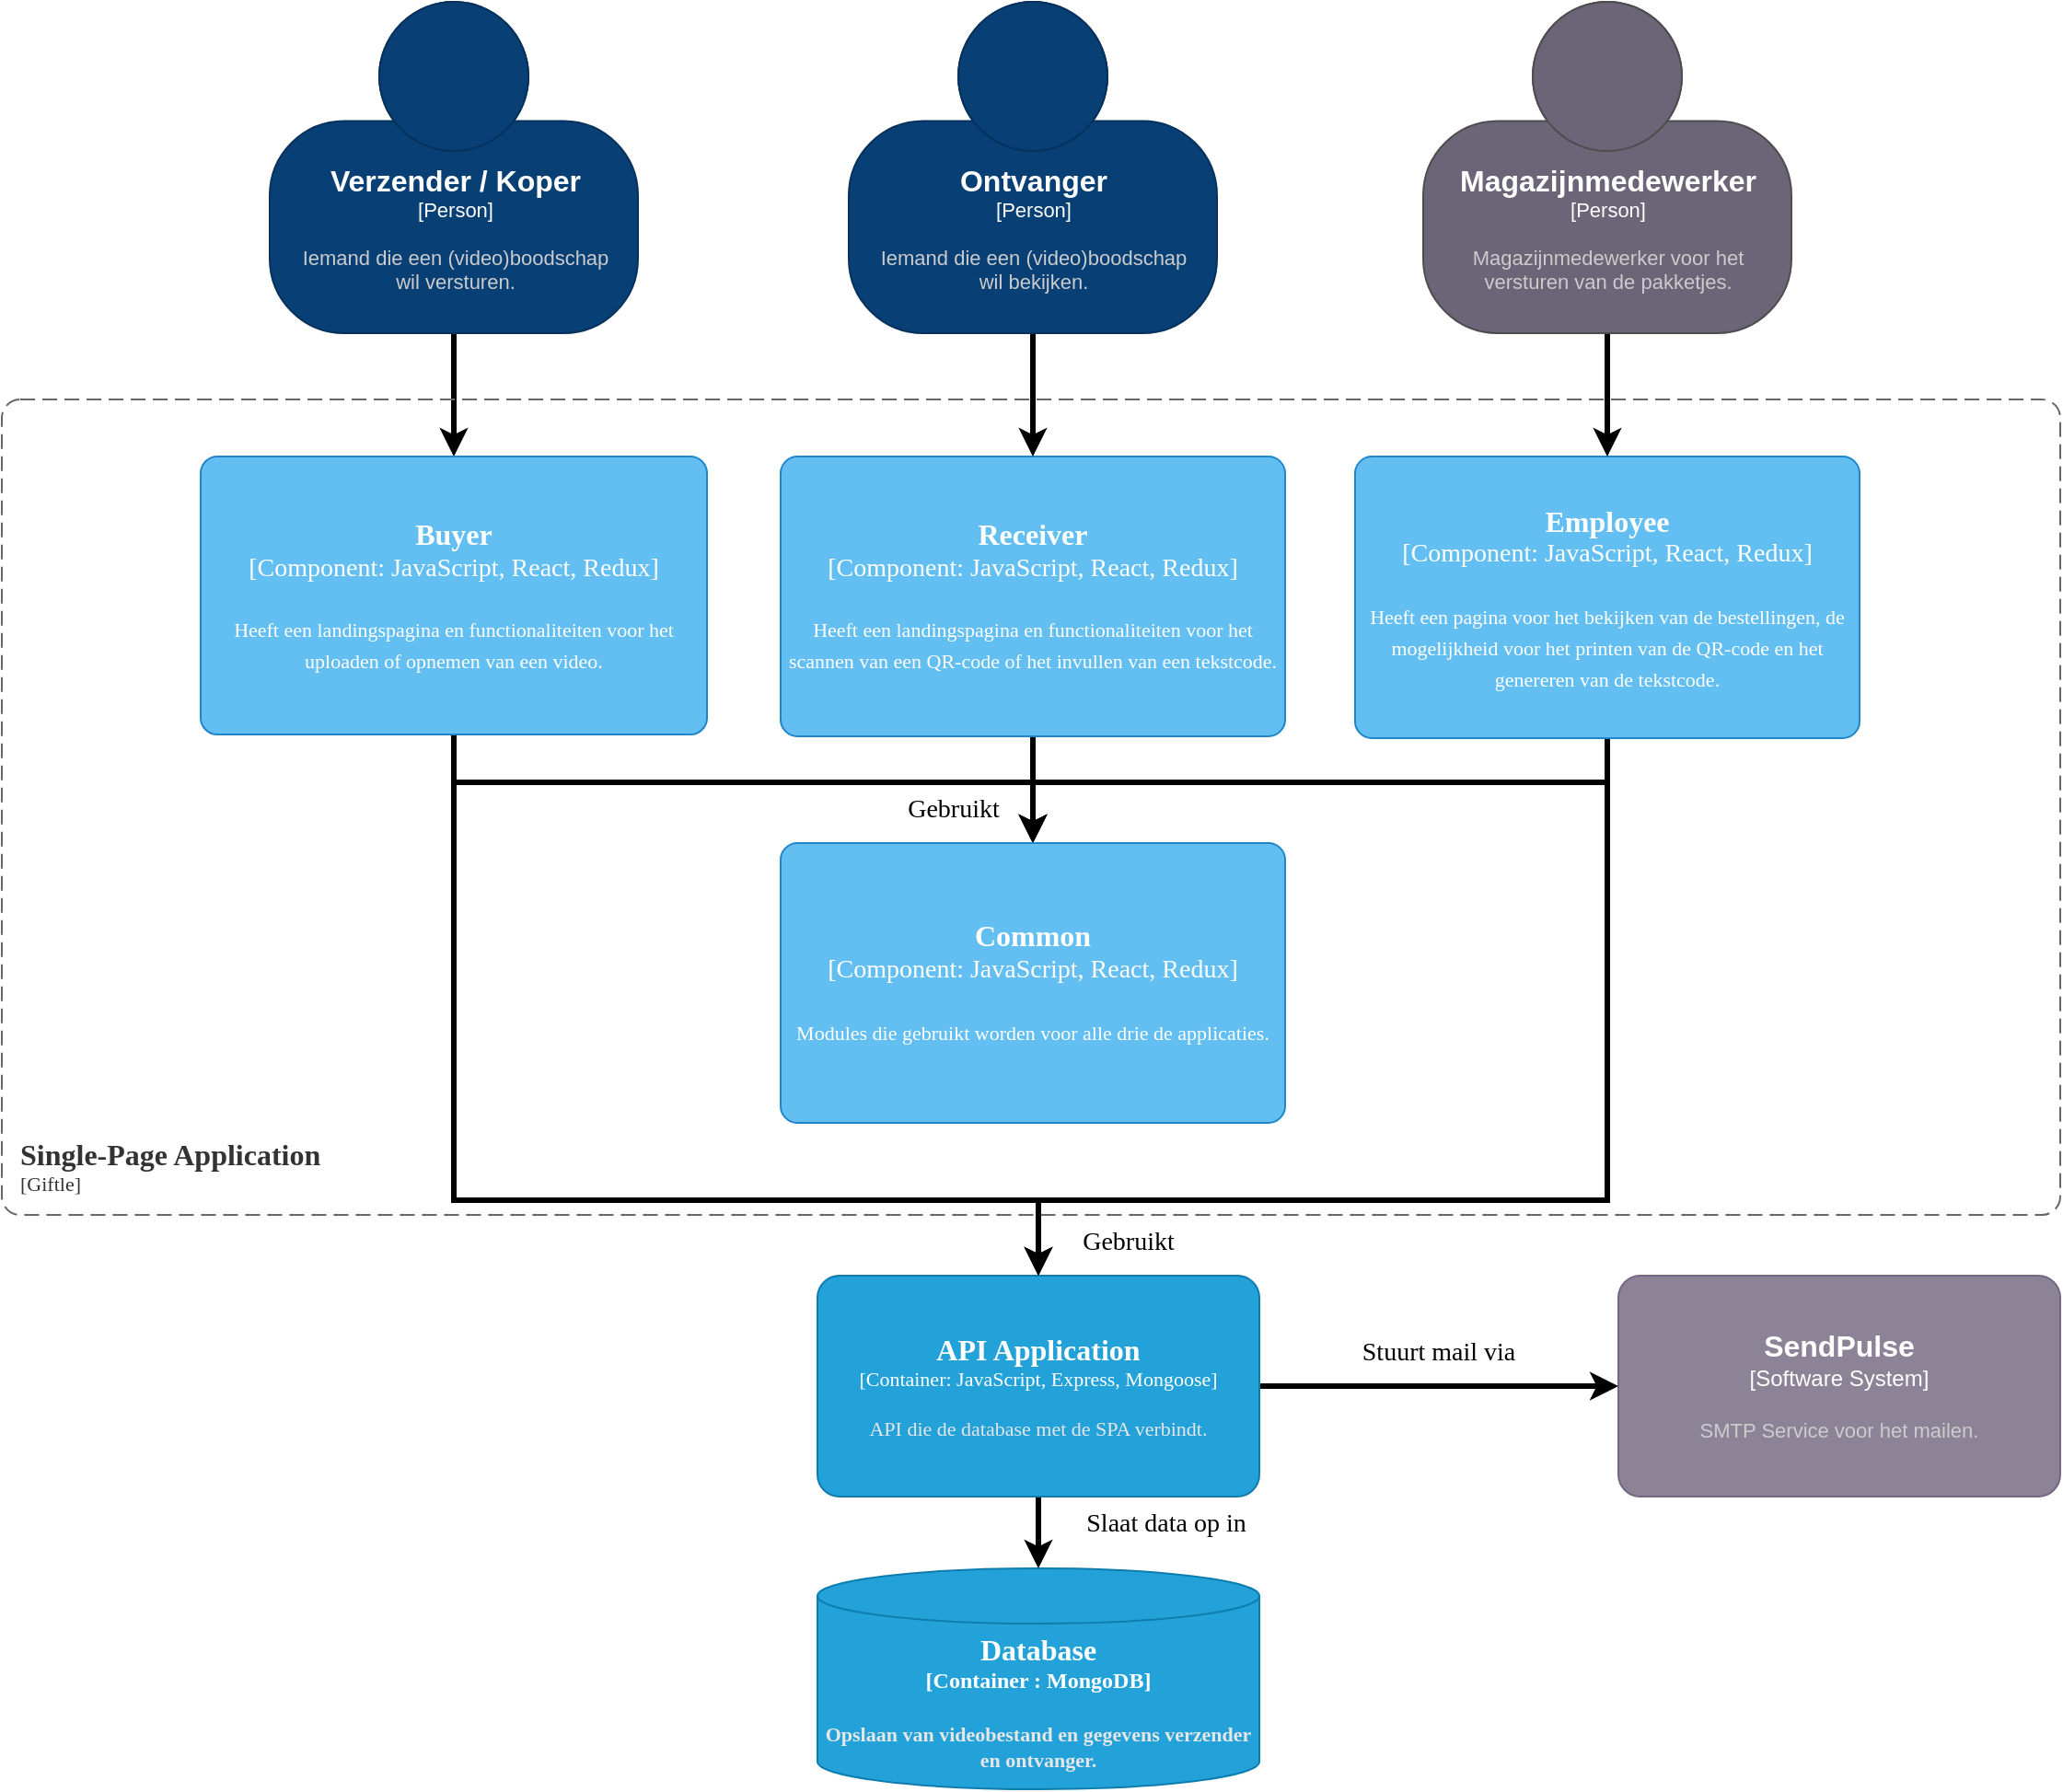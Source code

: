 <mxfile version="15.8.2" type="device"><diagram id="-0ToV_xf4O4VbdPgDHqG" name="Page-1"><mxGraphModel dx="2431" dy="1089" grid="0" gridSize="10" guides="1" tooltips="1" connect="1" arrows="1" fold="1" page="0" pageScale="1" pageWidth="850" pageHeight="1100" math="0" shadow="0"><root><mxCell id="0"/><mxCell id="1" parent="0"/><mxCell id="0wUdZuKvDCX5RXPIYe8K-27" style="edgeStyle=orthogonalEdgeStyle;rounded=0;orthogonalLoop=1;jettySize=auto;html=1;exitX=0.5;exitY=1;exitDx=0;exitDy=0;exitPerimeter=0;entryX=0.5;entryY=0;entryDx=0;entryDy=0;entryPerimeter=0;fontFamily=Verdana;fontSize=14;fontColor=#000000;strokeColor=default;strokeWidth=3;" edge="1" parent="1" source="0wUdZuKvDCX5RXPIYe8K-1" target="0wUdZuKvDCX5RXPIYe8K-42"><mxGeometry relative="1" as="geometry"><mxPoint x="188" y="338.0" as="targetPoint"/></mxGeometry></mxCell><object c4Name="Verzender / Koper" c4Type="Person" c4Description="Iemand die een (video)boodschap&#10;wil versturen." label="&lt;font style=&quot;font-size: 16px&quot;&gt;&lt;b&gt;%c4Name%&lt;/b&gt;&lt;/font&gt;&lt;div&gt;[%c4Type%]&lt;/div&gt;&lt;br&gt;&lt;div&gt;&lt;font style=&quot;font-size: 11px&quot;&gt;&lt;font color=&quot;#cccccc&quot;&gt;%c4Description%&lt;/font&gt;&lt;/div&gt;" placeholders="1" id="0wUdZuKvDCX5RXPIYe8K-1"><mxCell style="html=1;fontSize=11;dashed=0;whitespace=wrap;fillColor=#083F75;strokeColor=#06315C;fontColor=#ffffff;shape=mxgraph.c4.person2;align=center;metaEdit=1;points=[[0.5,0,0],[1,0.5,0],[1,0.75,0],[0.75,1,0],[0.5,1,0],[0.25,1,0],[0,0.75,0],[0,0.5,0]];resizable=0;" vertex="1" parent="1"><mxGeometry x="97.5" y="99" width="200" height="180" as="geometry"/></mxCell></object><object placeholders="1" c4Name="SendPulse" c4Type="Software System" c4Description="SMTP Service voor het mailen." label="&lt;font style=&quot;font-size: 16px&quot;&gt;&lt;b&gt;%c4Name%&lt;/b&gt;&lt;/font&gt;&lt;div&gt;[%c4Type%]&lt;/div&gt;&lt;br&gt;&lt;div&gt;&lt;font style=&quot;font-size: 11px&quot;&gt;&lt;font color=&quot;#cccccc&quot;&gt;%c4Description%&lt;/font&gt;&lt;/div&gt;" id="0wUdZuKvDCX5RXPIYe8K-5"><mxCell style="rounded=1;whiteSpace=wrap;html=1;labelBackgroundColor=none;fillColor=#8C8496;fontColor=#ffffff;align=center;arcSize=10;strokeColor=#736782;metaEdit=1;resizable=0;points=[[0.25,0,0],[0.5,0,0],[0.75,0,0],[1,0.25,0],[1,0.5,0],[1,0.75,0],[0.75,1,0],[0.5,1,0],[0.25,1,0],[0,0.75,0],[0,0.5,0],[0,0.25,0]];" vertex="1" parent="1"><mxGeometry x="830" y="791" width="240" height="120" as="geometry"/></mxCell></object><object placeholders="1" c4Name="Single-Page Application" c4Type="Software System" c4Application="Giftle" label="&lt;font style=&quot;font-size: 16px&quot;&gt;&lt;b&gt;&lt;div style=&quot;text-align: left&quot;&gt;%c4Name%&lt;/div&gt;&lt;/b&gt;&lt;/font&gt;&lt;div style=&quot;text-align: left&quot;&gt;[%c4Application%]&lt;/div&gt;" id="0wUdZuKvDCX5RXPIYe8K-20"><mxCell style="rounded=1;fontSize=11;whiteSpace=wrap;html=1;dashed=1;arcSize=20;fillColor=none;strokeColor=#666666;fontColor=#333333;labelBackgroundColor=none;align=left;verticalAlign=bottom;labelBorderColor=none;spacingTop=0;spacing=10;dashPattern=8 4;metaEdit=1;rotatable=0;perimeter=rectanglePerimeter;noLabel=0;labelPadding=0;allowArrows=0;connectable=0;expand=0;recursiveResize=0;editable=1;pointerEvents=0;absoluteArcSize=1;points=[[0.25,0,0],[0.5,0,0],[0.75,0,0],[1,0.25,0],[1,0.5,0],[1,0.75,0],[0.75,1,0],[0.5,1,0],[0.25,1,0],[0,0.75,0],[0,0.5,0],[0,0.25,0]];fontFamily=Verdana;" vertex="1" parent="1"><mxGeometry x="-48" y="315" width="1118" height="443" as="geometry"/></mxCell></object><object placeholders="1" c4Type="Database" c4Container="Container " c4Technology="MongoDB" c4Description="Opslaan van videobestand en gegevens verzender en ontvanger." label="&lt;font style=&quot;font-size: 16px&quot;&gt;&lt;b&gt;%c4Type%&lt;/font&gt;&lt;div&gt;[%c4Container%:&amp;nbsp;%c4Technology%]&lt;/div&gt;&lt;br&gt;&lt;div&gt;&lt;font style=&quot;font-size: 11px&quot;&gt;&lt;font color=&quot;#E6E6E6&quot;&gt;%c4Description%&lt;/font&gt;&lt;/div&gt;" id="0wUdZuKvDCX5RXPIYe8K-22"><mxCell style="shape=cylinder3;size=15;whiteSpace=wrap;html=1;boundedLbl=1;rounded=0;labelBackgroundColor=none;fillColor=#23A2D9;fontSize=12;fontColor=#ffffff;align=center;strokeColor=#0E7DAD;metaEdit=1;points=[[0.5,0,0],[1,0.25,0],[1,0.5,0],[1,0.75,0],[0.5,1,0],[0,0.75,0],[0,0.5,0],[0,0.25,0]];resizable=0;fontFamily=Verdana;" vertex="1" parent="1"><mxGeometry x="395" y="950" width="240" height="120" as="geometry"/></mxCell></object><mxCell id="0wUdZuKvDCX5RXPIYe8K-56" style="edgeStyle=orthogonalEdgeStyle;rounded=0;orthogonalLoop=1;jettySize=auto;html=1;exitX=0.5;exitY=1;exitDx=0;exitDy=0;exitPerimeter=0;entryX=0.5;entryY=0;entryDx=0;entryDy=0;entryPerimeter=0;fontFamily=Verdana;fontSize=14;fontColor=#000000;strokeColor=default;strokeWidth=3;" edge="1" parent="1" source="0wUdZuKvDCX5RXPIYe8K-23" target="0wUdZuKvDCX5RXPIYe8K-22"><mxGeometry relative="1" as="geometry"/></mxCell><mxCell id="0wUdZuKvDCX5RXPIYe8K-64" style="edgeStyle=orthogonalEdgeStyle;rounded=0;orthogonalLoop=1;jettySize=auto;html=1;entryX=0;entryY=0.5;entryDx=0;entryDy=0;entryPerimeter=0;fontFamily=Verdana;fontSize=14;fontColor=#000000;strokeColor=default;strokeWidth=3;" edge="1" parent="1" source="0wUdZuKvDCX5RXPIYe8K-23" target="0wUdZuKvDCX5RXPIYe8K-5"><mxGeometry relative="1" as="geometry"/></mxCell><object placeholders="1" c4Name="API Application" c4Type="Container" c4Technology="JavaScript, Express, Mongoose" c4Description="API die de database met de SPA verbindt." label="&lt;font style=&quot;font-size: 16px&quot;&gt;&lt;b&gt;%c4Name%&lt;/b&gt;&lt;/font&gt;&lt;div&gt;[%c4Type%: %c4Technology%]&lt;/div&gt;&lt;br&gt;&lt;div&gt;&lt;font style=&quot;font-size: 11px&quot;&gt;&lt;font color=&quot;#E6E6E6&quot;&gt;%c4Description%&lt;/font&gt;&lt;/div&gt;" id="0wUdZuKvDCX5RXPIYe8K-23"><mxCell style="rounded=1;whiteSpace=wrap;html=1;fontSize=11;labelBackgroundColor=none;fillColor=#23A2D9;fontColor=#ffffff;align=center;arcSize=10;strokeColor=#0E7DAD;metaEdit=1;resizable=0;points=[[0.25,0,0],[0.5,0,0],[0.75,0,0],[1,0.25,0],[1,0.5,0],[1,0.75,0],[0.75,1,0],[0.5,1,0],[0.25,1,0],[0,0.75,0],[0,0.5,0],[0,0.25,0]];fontFamily=Verdana;" vertex="1" parent="1"><mxGeometry x="395" y="791" width="240" height="120" as="geometry"/></mxCell></object><mxCell id="0wUdZuKvDCX5RXPIYe8K-35" value="Slaat data op in" style="text;html=1;strokeColor=none;fillColor=none;align=center;verticalAlign=middle;whiteSpace=wrap;rounded=0;fontFamily=Verdana;fontSize=14;fontColor=#000000;" vertex="1" parent="1"><mxGeometry x="526" y="911" width="117" height="30" as="geometry"/></mxCell><mxCell id="0wUdZuKvDCX5RXPIYe8K-51" style="edgeStyle=orthogonalEdgeStyle;rounded=0;orthogonalLoop=1;jettySize=auto;html=1;entryX=0.5;entryY=0;entryDx=0;entryDy=0;entryPerimeter=0;fontFamily=Verdana;fontSize=14;fontColor=#000000;strokeColor=default;strokeWidth=3;" edge="1" parent="1" source="0wUdZuKvDCX5RXPIYe8K-42" target="0wUdZuKvDCX5RXPIYe8K-50"><mxGeometry relative="1" as="geometry"><Array as="points"><mxPoint x="197" y="523"/><mxPoint x="512" y="523"/></Array></mxGeometry></mxCell><mxCell id="0wUdZuKvDCX5RXPIYe8K-59" style="edgeStyle=orthogonalEdgeStyle;rounded=0;orthogonalLoop=1;jettySize=auto;html=1;fontFamily=Verdana;fontSize=14;fontColor=#000000;strokeColor=default;strokeWidth=3;" edge="1" parent="1" source="0wUdZuKvDCX5RXPIYe8K-42" target="0wUdZuKvDCX5RXPIYe8K-23"><mxGeometry relative="1" as="geometry"><Array as="points"><mxPoint x="197" y="750"/><mxPoint x="515" y="750"/></Array></mxGeometry></mxCell><object placeholders="1" c4Name="Buyer" c4Type="Component" c4Technology="JavaScript, React, Redux" c4Description="Heeft een landingspagina en functionaliteiten voor het uploaden of opnemen van een video." label="&lt;font style=&quot;font-size: 16px&quot;&gt;&lt;b&gt;%c4Name%&lt;/b&gt;&lt;/font&gt;&lt;div&gt;[%c4Type%: %c4Technology%]&lt;/div&gt;&lt;br&gt;&lt;div&gt;&lt;font style=&quot;font-size: 11px&quot;&gt;%c4Description%&lt;/font&gt;&lt;/div&gt;" id="0wUdZuKvDCX5RXPIYe8K-42"><mxCell style="rounded=1;whiteSpace=wrap;html=1;labelBackgroundColor=none;fillColor=#63BEF2;fontColor=#ffffff;align=center;arcSize=6;strokeColor=#2086C9;metaEdit=1;resizable=1;points=[[0.25,0,0],[0.5,0,0],[0.75,0,0],[1,0.25,0],[1,0.5,0],[1,0.75,0],[0.75,1,0],[0.5,1,0],[0.25,1,0],[0,0.75,0],[0,0.5,0],[0,0.25,0]];fontFamily=Verdana;fontSize=14;" vertex="1" parent="1"><mxGeometry x="60" y="346" width="275" height="151" as="geometry"/></mxCell></object><mxCell id="0wUdZuKvDCX5RXPIYe8K-52" style="edgeStyle=orthogonalEdgeStyle;rounded=0;orthogonalLoop=1;jettySize=auto;html=1;entryX=0.5;entryY=0;entryDx=0;entryDy=0;entryPerimeter=0;fontFamily=Verdana;fontSize=14;fontColor=#000000;strokeColor=default;strokeWidth=3;" edge="1" parent="1" source="0wUdZuKvDCX5RXPIYe8K-43" target="0wUdZuKvDCX5RXPIYe8K-50"><mxGeometry relative="1" as="geometry"/></mxCell><object placeholders="1" c4Name="Receiver" c4Type="Component" c4Technology="JavaScript, React, Redux" c4Description="Heeft een landingspagina en functionaliteiten voor het scannen van een QR-code of het invullen van een tekstcode." label="&lt;font style=&quot;font-size: 16px&quot;&gt;&lt;b&gt;%c4Name%&lt;/b&gt;&lt;/font&gt;&lt;div&gt;[%c4Type%: %c4Technology%]&lt;/div&gt;&lt;br&gt;&lt;div&gt;&lt;font style=&quot;font-size: 11px&quot;&gt;%c4Description%&lt;/font&gt;&lt;/div&gt;" id="0wUdZuKvDCX5RXPIYe8K-43"><mxCell style="rounded=1;whiteSpace=wrap;html=1;labelBackgroundColor=none;fillColor=#63BEF2;fontColor=#ffffff;align=center;arcSize=6;strokeColor=#2086C9;metaEdit=1;resizable=1;points=[[0.25,0,0],[0.5,0,0],[0.75,0,0],[1,0.25,0],[1,0.5,0],[1,0.75,0],[0.75,1,0],[0.5,1,0],[0.25,1,0],[0,0.75,0],[0,0.5,0],[0,0.25,0]];fontFamily=Verdana;fontSize=14;" vertex="1" parent="1"><mxGeometry x="375" y="346" width="274" height="152" as="geometry"/></mxCell></object><mxCell id="0wUdZuKvDCX5RXPIYe8K-53" style="edgeStyle=orthogonalEdgeStyle;rounded=0;orthogonalLoop=1;jettySize=auto;html=1;fontFamily=Verdana;fontSize=14;fontColor=#000000;strokeColor=default;strokeWidth=3;" edge="1" parent="1" source="0wUdZuKvDCX5RXPIYe8K-49" target="0wUdZuKvDCX5RXPIYe8K-50"><mxGeometry relative="1" as="geometry"><Array as="points"><mxPoint x="824" y="523"/><mxPoint x="512" y="523"/></Array></mxGeometry></mxCell><mxCell id="0wUdZuKvDCX5RXPIYe8K-57" style="edgeStyle=orthogonalEdgeStyle;rounded=0;orthogonalLoop=1;jettySize=auto;html=1;exitX=0.5;exitY=1;exitDx=0;exitDy=0;exitPerimeter=0;fontFamily=Verdana;fontSize=14;fontColor=#000000;strokeColor=default;strokeWidth=3;" edge="1" parent="1" source="0wUdZuKvDCX5RXPIYe8K-49" target="0wUdZuKvDCX5RXPIYe8K-23"><mxGeometry relative="1" as="geometry"><Array as="points"><mxPoint x="824" y="750"/><mxPoint x="515" y="750"/></Array></mxGeometry></mxCell><object placeholders="1" c4Name="Employee" c4Type="Component" c4Technology="JavaScript, React, Redux" c4Description="Heeft een pagina voor het bekijken van de bestellingen, de mogelijkheid voor het printen van de QR-code en het genereren van de tekstcode." label="&lt;font style=&quot;font-size: 16px&quot;&gt;&lt;b&gt;%c4Name%&lt;/b&gt;&lt;/font&gt;&lt;div&gt;[%c4Type%: %c4Technology%]&lt;/div&gt;&lt;br&gt;&lt;div&gt;&lt;font style=&quot;font-size: 11px&quot;&gt;%c4Description%&lt;/font&gt;&lt;/div&gt;" id="0wUdZuKvDCX5RXPIYe8K-49"><mxCell style="rounded=1;whiteSpace=wrap;html=1;labelBackgroundColor=none;fillColor=#63BEF2;fontColor=#ffffff;align=center;arcSize=6;strokeColor=#2086C9;metaEdit=1;resizable=1;points=[[0.25,0,0],[0.5,0,0],[0.75,0,0],[1,0.25,0],[1,0.5,0],[1,0.75,0],[0.75,1,0],[0.5,1,0],[0.25,1,0],[0,0.75,0],[0,0.5,0],[0,0.25,0]];fontFamily=Verdana;fontSize=14;" vertex="1" parent="1"><mxGeometry x="687" y="346" width="274" height="153" as="geometry"/></mxCell></object><object placeholders="1" c4Name="Common" c4Type="Component" c4Technology="JavaScript, React, Redux" c4Description="Modules die gebruikt worden voor alle drie de applicaties." label="&lt;font style=&quot;font-size: 16px&quot;&gt;&lt;b&gt;%c4Name%&lt;/b&gt;&lt;/font&gt;&lt;div&gt;[%c4Type%: %c4Technology%]&lt;/div&gt;&lt;br&gt;&lt;div&gt;&lt;font style=&quot;font-size: 11px&quot;&gt;%c4Description%&lt;/font&gt;&lt;/div&gt;" id="0wUdZuKvDCX5RXPIYe8K-50"><mxCell style="rounded=1;whiteSpace=wrap;html=1;labelBackgroundColor=none;fillColor=#63BEF2;fontColor=#ffffff;align=center;arcSize=6;strokeColor=#2086C9;metaEdit=1;resizable=1;points=[[0.25,0,0],[0.5,0,0],[0.75,0,0],[1,0.25,0],[1,0.5,0],[1,0.75,0],[0.75,1,0],[0.5,1,0],[0.25,1,0],[0,0.75,0],[0,0.5,0],[0,0.25,0]];fontFamily=Verdana;fontSize=14;" vertex="1" parent="1"><mxGeometry x="375" y="556" width="274" height="152" as="geometry"/></mxCell></object><mxCell id="0wUdZuKvDCX5RXPIYe8K-60" value="Gebruikt" style="text;html=1;strokeColor=none;fillColor=none;align=center;verticalAlign=middle;whiteSpace=wrap;rounded=0;fontFamily=Verdana;fontSize=14;fontColor=#000000;" vertex="1" parent="1"><mxGeometry x="430.5" y="523" width="76" height="30" as="geometry"/></mxCell><mxCell id="0wUdZuKvDCX5RXPIYe8K-61" value="Gebruikt" style="text;html=1;strokeColor=none;fillColor=none;align=center;verticalAlign=middle;whiteSpace=wrap;rounded=0;fontFamily=Verdana;fontSize=14;fontColor=#000000;" vertex="1" parent="1"><mxGeometry x="526" y="758" width="76" height="30" as="geometry"/></mxCell><mxCell id="0wUdZuKvDCX5RXPIYe8K-65" value="Stuurt mail via" style="text;html=1;strokeColor=none;fillColor=none;align=center;verticalAlign=middle;whiteSpace=wrap;rounded=0;fontFamily=Verdana;fontSize=14;fontColor=#000000;" vertex="1" parent="1"><mxGeometry x="674" y="818" width="117" height="30" as="geometry"/></mxCell><mxCell id="0wUdZuKvDCX5RXPIYe8K-67" style="edgeStyle=orthogonalEdgeStyle;rounded=0;orthogonalLoop=1;jettySize=auto;html=1;entryX=0.5;entryY=0;entryDx=0;entryDy=0;entryPerimeter=0;fontFamily=Verdana;fontSize=14;fontColor=#000000;strokeColor=default;strokeWidth=3;" edge="1" parent="1" source="0wUdZuKvDCX5RXPIYe8K-66" target="0wUdZuKvDCX5RXPIYe8K-43"><mxGeometry relative="1" as="geometry"/></mxCell><object c4Name="Ontvanger" c4Type="Person" c4Description="Iemand die een (video)boodschap&#10;wil bekijken." label="&lt;font style=&quot;font-size: 16px&quot;&gt;&lt;b&gt;%c4Name%&lt;/b&gt;&lt;/font&gt;&lt;div&gt;[%c4Type%]&lt;/div&gt;&lt;br&gt;&lt;div&gt;&lt;font style=&quot;font-size: 11px&quot;&gt;&lt;font color=&quot;#cccccc&quot;&gt;%c4Description%&lt;/font&gt;&lt;/div&gt;" placeholders="1" id="0wUdZuKvDCX5RXPIYe8K-66"><mxCell style="html=1;fontSize=11;dashed=0;whitespace=wrap;fillColor=#083F75;strokeColor=#06315C;fontColor=#ffffff;shape=mxgraph.c4.person2;align=center;metaEdit=1;points=[[0.5,0,0],[1,0.5,0],[1,0.75,0],[0.75,1,0],[0.5,1,0],[0.25,1,0],[0,0.75,0],[0,0.5,0]];resizable=0;" vertex="1" parent="1"><mxGeometry x="412" y="99" width="200" height="180" as="geometry"/></mxCell></object><mxCell id="0wUdZuKvDCX5RXPIYe8K-69" style="edgeStyle=orthogonalEdgeStyle;rounded=0;orthogonalLoop=1;jettySize=auto;html=1;entryX=0.5;entryY=0;entryDx=0;entryDy=0;entryPerimeter=0;fontFamily=Verdana;fontSize=14;fontColor=#000000;strokeColor=default;strokeWidth=3;" edge="1" parent="1" source="0wUdZuKvDCX5RXPIYe8K-68" target="0wUdZuKvDCX5RXPIYe8K-49"><mxGeometry relative="1" as="geometry"/></mxCell><object placeholders="1" c4Name="Magazijnmedewerker" c4Type="Person" c4Description="Magazijnmedewerker voor het&#10;versturen van de pakketjes." label="&lt;font style=&quot;font-size: 16px&quot;&gt;&lt;b&gt;%c4Name%&lt;/b&gt;&lt;/font&gt;&lt;div&gt;[%c4Type%]&lt;/div&gt;&lt;br&gt;&lt;div&gt;&lt;font style=&quot;font-size: 11px&quot;&gt;&lt;font color=&quot;#cccccc&quot;&gt;%c4Description%&lt;/font&gt;&lt;/font&gt;&lt;/div&gt;" id="0wUdZuKvDCX5RXPIYe8K-68"><mxCell style="html=1;fontSize=11;dashed=0;whitespace=wrap;fillColor=#6C6477;strokeColor=#4D4D4D;fontColor=#ffffff;shape=mxgraph.c4.person2;align=center;metaEdit=1;points=[[0.5,0,0],[1,0.5,0],[1,0.75,0],[0.75,1,0],[0.5,1,0],[0.25,1,0],[0,0.75,0],[0,0.5,0]];resizable=0;rounded=1;fontFamily=Helvetica;" vertex="1" parent="1"><mxGeometry x="724" y="99" width="200" height="180" as="geometry"/></mxCell></object></root></mxGraphModel></diagram></mxfile>